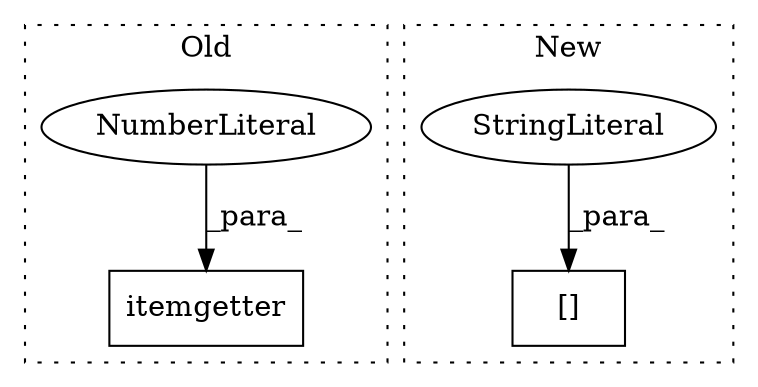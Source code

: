 digraph G {
subgraph cluster0 {
1 [label="itemgetter" a="32" s="324,336" l="11,1" shape="box"];
3 [label="NumberLiteral" a="34" s="335" l="1" shape="ellipse"];
label = "Old";
style="dotted";
}
subgraph cluster1 {
2 [label="[]" a="2" s="401,439" l="7,1" shape="box"];
4 [label="StringLiteral" a="45" s="408" l="31" shape="ellipse"];
label = "New";
style="dotted";
}
3 -> 1 [label="_para_"];
4 -> 2 [label="_para_"];
}